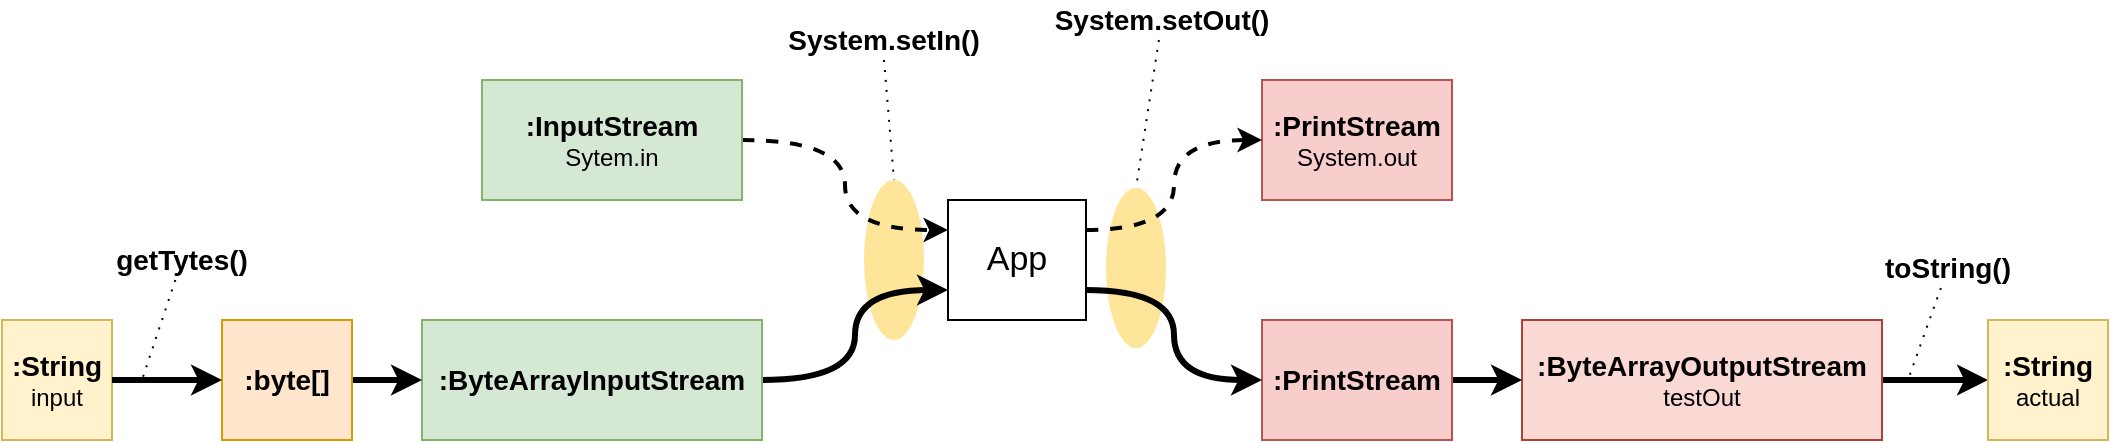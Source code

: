 <mxfile version="14.1.8" type="device"><diagram id="qMp-950SzA7qB4QPN-v_" name="페이지-1"><mxGraphModel dx="1086" dy="806" grid="1" gridSize="10" guides="1" tooltips="1" connect="1" arrows="1" fold="1" page="1" pageScale="1" pageWidth="3300" pageHeight="4681" math="0" shadow="0"><root><mxCell id="0"/><mxCell id="1" parent="0"/><mxCell id="q3XjXOmO_hghUBvPCDGo-25" value="" style="ellipse;whiteSpace=wrap;html=1;fontFamily=Helvetica;fontSize=12;rotation=0;dashed=1;strokeWidth=2;perimeterSpacing=0;flipH=0;strokeColor=none;fillColor=#FFE599;" parent="1" vertex="1"><mxGeometry x="672" y="284" width="30" height="80" as="geometry"/></mxCell><mxCell id="q3XjXOmO_hghUBvPCDGo-21" value="" style="ellipse;whiteSpace=wrap;html=1;fontFamily=Helvetica;fontSize=12;rotation=0;dashed=1;strokeWidth=2;perimeterSpacing=0;strokeColor=none;fillColor=#FFE599;" parent="1" vertex="1"><mxGeometry x="551" y="280" width="30" height="80" as="geometry"/></mxCell><mxCell id="q3XjXOmO_hghUBvPCDGo-7" value="" style="edgeStyle=orthogonalEdgeStyle;rounded=0;orthogonalLoop=1;jettySize=auto;html=1;fontFamily=Helvetica;fontSize=12;strokeWidth=3;" parent="1" source="q3XjXOmO_hghUBvPCDGo-1" target="q3XjXOmO_hghUBvPCDGo-6" edge="1"><mxGeometry relative="1" as="geometry"/></mxCell><mxCell id="q3XjXOmO_hghUBvPCDGo-1" value="&lt;span style=&quot;text-align: left;&quot;&gt;&lt;b&gt;&lt;font style=&quot;font-size: 14px&quot;&gt;:ByteArrayOutputStream&lt;/font&gt;&lt;/b&gt;&lt;br style=&quot;font-size: 12px&quot;&gt;testOut&lt;br style=&quot;font-size: 12px&quot;&gt;&lt;/span&gt;" style="rounded=0;whiteSpace=wrap;html=1;fontFamily=Helvetica;fontSize=12;fillColor=#fad9d5;strokeColor=#ae4132;labelBackgroundColor=none;" parent="1" vertex="1"><mxGeometry x="880" y="350" width="180" height="60" as="geometry"/></mxCell><mxCell id="q3XjXOmO_hghUBvPCDGo-4" style="edgeStyle=orthogonalEdgeStyle;rounded=0;orthogonalLoop=1;jettySize=auto;html=1;entryX=0;entryY=0.5;entryDx=0;entryDy=0;fontFamily=Helvetica;fontSize=12;strokeWidth=3;" parent="1" source="q3XjXOmO_hghUBvPCDGo-2" target="q3XjXOmO_hghUBvPCDGo-1" edge="1"><mxGeometry relative="1" as="geometry"/></mxCell><mxCell id="q3XjXOmO_hghUBvPCDGo-2" value="&lt;b&gt;&lt;font style=&quot;font-size: 14px&quot;&gt;:PrintStream&lt;/font&gt;&lt;/b&gt;" style="whiteSpace=wrap;html=1;rounded=0;fontFamily=Helvetica;fontSize=12;fillColor=#f8cecc;strokeColor=#b85450;" parent="1" vertex="1"><mxGeometry x="750" y="350" width="95" height="60" as="geometry"/></mxCell><mxCell id="q3XjXOmO_hghUBvPCDGo-6" value="&lt;span style=&quot;text-align: left;&quot;&gt;&lt;b&gt;&lt;font style=&quot;font-size: 14px&quot;&gt;:String&lt;/font&gt;&lt;/b&gt;&lt;br&gt;actual&lt;br style=&quot;font-size: 12px&quot;&gt;&lt;/span&gt;" style="rounded=0;whiteSpace=wrap;html=1;fontFamily=Helvetica;fontSize=12;fillColor=#fff2cc;strokeColor=#d6b656;labelBackgroundColor=none;" parent="1" vertex="1"><mxGeometry x="1113" y="350" width="60" height="60" as="geometry"/></mxCell><mxCell id="q3XjXOmO_hghUBvPCDGo-8" value="&lt;b&gt;&lt;font style=&quot;font-size: 14px&quot;&gt;:PrintStream&lt;/font&gt;&lt;/b&gt;&lt;br&gt;System.out" style="whiteSpace=wrap;html=1;rounded=0;fontFamily=Helvetica;fontSize=12;fillColor=#f8cecc;strokeColor=#b85450;" parent="1" vertex="1"><mxGeometry x="750" y="230" width="95" height="60" as="geometry"/></mxCell><mxCell id="q3XjXOmO_hghUBvPCDGo-11" style="rounded=0;orthogonalLoop=1;jettySize=auto;html=1;fontFamily=Helvetica;fontSize=12;entryX=0;entryY=0.5;entryDx=0;entryDy=0;exitX=1;exitY=0.75;exitDx=0;exitDy=0;edgeStyle=orthogonalEdgeStyle;curved=1;strokeWidth=3;" parent="1" source="q3XjXOmO_hghUBvPCDGo-10" target="q3XjXOmO_hghUBvPCDGo-2" edge="1"><mxGeometry relative="1" as="geometry"/></mxCell><mxCell id="q3XjXOmO_hghUBvPCDGo-12" style="edgeStyle=orthogonalEdgeStyle;rounded=0;orthogonalLoop=1;jettySize=auto;html=1;exitX=1;exitY=0.25;exitDx=0;exitDy=0;entryX=0;entryY=0.5;entryDx=0;entryDy=0;fontFamily=Helvetica;fontSize=12;dashed=1;curved=1;strokeWidth=2;" parent="1" source="q3XjXOmO_hghUBvPCDGo-10" target="q3XjXOmO_hghUBvPCDGo-8" edge="1"><mxGeometry relative="1" as="geometry"/></mxCell><mxCell id="q3XjXOmO_hghUBvPCDGo-10" value="App" style="rounded=0;whiteSpace=wrap;html=1;fontFamily=Helvetica;fontSize=17;" parent="1" vertex="1"><mxGeometry x="593" y="290" width="69" height="60" as="geometry"/></mxCell><mxCell id="q3XjXOmO_hghUBvPCDGo-16" style="edgeStyle=orthogonalEdgeStyle;curved=1;rounded=0;orthogonalLoop=1;jettySize=auto;html=1;entryX=0;entryY=0.75;entryDx=0;entryDy=0;fontFamily=Helvetica;fontSize=12;strokeWidth=3;" parent="1" source="q3XjXOmO_hghUBvPCDGo-15" target="q3XjXOmO_hghUBvPCDGo-10" edge="1"><mxGeometry relative="1" as="geometry"/></mxCell><mxCell id="q3XjXOmO_hghUBvPCDGo-15" value="&lt;font style=&quot;font-size: 14px&quot;&gt;&lt;b&gt;:ByteArrayInputStream&lt;/b&gt;&lt;/font&gt;" style="whiteSpace=wrap;html=1;rounded=0;fontFamily=Helvetica;fontSize=12;fillColor=#d5e8d4;strokeColor=#82b366;" parent="1" vertex="1"><mxGeometry x="330" y="350" width="170" height="60" as="geometry"/></mxCell><mxCell id="q3XjXOmO_hghUBvPCDGo-18" style="edgeStyle=orthogonalEdgeStyle;curved=1;rounded=0;orthogonalLoop=1;jettySize=auto;html=1;dashed=1;fontFamily=Helvetica;fontSize=12;entryX=0;entryY=0.25;entryDx=0;entryDy=0;strokeWidth=2;" parent="1" source="q3XjXOmO_hghUBvPCDGo-17" target="q3XjXOmO_hghUBvPCDGo-10" edge="1"><mxGeometry relative="1" as="geometry"><mxPoint x="590" y="260" as="targetPoint"/></mxGeometry></mxCell><mxCell id="q3XjXOmO_hghUBvPCDGo-17" value="&lt;b&gt;&lt;font style=&quot;font-size: 14px&quot;&gt;:InputStream&lt;/font&gt;&lt;/b&gt;&lt;br&gt;Sytem.in" style="whiteSpace=wrap;html=1;rounded=0;fontFamily=Helvetica;fontSize=12;fillColor=#d5e8d4;strokeColor=#82b366;" parent="1" vertex="1"><mxGeometry x="360" y="230" width="130" height="60" as="geometry"/></mxCell><mxCell id="q3XjXOmO_hghUBvPCDGo-20" style="edgeStyle=orthogonalEdgeStyle;curved=1;rounded=0;orthogonalLoop=1;jettySize=auto;html=1;entryX=0;entryY=0.5;entryDx=0;entryDy=0;fontFamily=Helvetica;fontSize=12;strokeWidth=3;" parent="1" source="q3XjXOmO_hghUBvPCDGo-26" target="q3XjXOmO_hghUBvPCDGo-15" edge="1"><mxGeometry relative="1" as="geometry"><mxPoint x="290" y="380" as="targetPoint"/></mxGeometry></mxCell><mxCell id="q3XjXOmO_hghUBvPCDGo-19" value="&lt;span style=&quot;text-align: left;&quot;&gt;&lt;b&gt;&lt;font style=&quot;font-size: 14px&quot;&gt;:String&lt;/font&gt;&lt;/b&gt;&lt;br&gt;input&lt;br style=&quot;font-size: 12px&quot;&gt;&lt;/span&gt;" style="rounded=0;whiteSpace=wrap;html=1;fontFamily=Helvetica;fontSize=12;fillColor=#fff2cc;strokeColor=#d6b656;labelBackgroundColor=none;" parent="1" vertex="1"><mxGeometry x="120" y="350" width="55" height="60" as="geometry"/></mxCell><mxCell id="q3XjXOmO_hghUBvPCDGo-26" value="&lt;span style=&quot;text-align: left;&quot;&gt;&lt;b&gt;&lt;font style=&quot;font-size: 14px&quot;&gt;:byte[]&lt;/font&gt;&lt;/b&gt;&lt;br style=&quot;font-size: 12px&quot;&gt;&lt;/span&gt;" style="rounded=0;whiteSpace=wrap;html=1;fontFamily=Helvetica;fontSize=12;fillColor=#ffe6cc;strokeColor=#d79b00;labelBackgroundColor=none;" parent="1" vertex="1"><mxGeometry x="230" y="350" width="65" height="60" as="geometry"/></mxCell><mxCell id="q3XjXOmO_hghUBvPCDGo-29" style="edgeStyle=orthogonalEdgeStyle;curved=1;rounded=0;orthogonalLoop=1;jettySize=auto;html=1;entryX=0;entryY=0.5;entryDx=0;entryDy=0;fontFamily=Helvetica;fontSize=12;strokeWidth=3;" parent="1" source="q3XjXOmO_hghUBvPCDGo-19" target="q3XjXOmO_hghUBvPCDGo-26" edge="1"><mxGeometry relative="1" as="geometry"><mxPoint x="175" y="380" as="sourcePoint"/><mxPoint x="340" y="380" as="targetPoint"/></mxGeometry></mxCell><mxCell id="q3XjXOmO_hghUBvPCDGo-31" style="rounded=0;orthogonalLoop=1;jettySize=auto;html=1;exitX=0.5;exitY=1;exitDx=0;exitDy=0;fontFamily=Helvetica;fontSize=12;endArrow=none;endFill=0;dashed=1;dashPattern=1 4;entryX=0.5;entryY=0;entryDx=0;entryDy=0;" parent="1" source="q3XjXOmO_hghUBvPCDGo-30" target="q3XjXOmO_hghUBvPCDGo-21" edge="1"><mxGeometry relative="1" as="geometry"/></mxCell><mxCell id="q3XjXOmO_hghUBvPCDGo-30" value="System.setIn()" style="text;html=1;strokeColor=none;fillColor=none;align=center;verticalAlign=middle;whiteSpace=wrap;rounded=0;dashed=1;fontFamily=Helvetica;fontSize=14;fontStyle=1;" parent="1" vertex="1"><mxGeometry x="541" y="200" width="40" height="20" as="geometry"/></mxCell><mxCell id="q3XjXOmO_hghUBvPCDGo-35" style="edgeStyle=none;rounded=0;orthogonalLoop=1;jettySize=auto;html=1;entryX=0.5;entryY=0;entryDx=0;entryDy=0;dashed=1;dashPattern=1 4;endArrow=none;endFill=0;fontFamily=Helvetica;fontSize=14;" parent="1" source="q3XjXOmO_hghUBvPCDGo-34" target="q3XjXOmO_hghUBvPCDGo-25" edge="1"><mxGeometry relative="1" as="geometry"/></mxCell><mxCell id="q3XjXOmO_hghUBvPCDGo-34" value="System.setOut()" style="text;html=1;strokeColor=none;fillColor=none;align=center;verticalAlign=middle;whiteSpace=wrap;rounded=0;dashed=1;fontFamily=Helvetica;fontSize=14;fontStyle=1;" parent="1" vertex="1"><mxGeometry x="680" y="190" width="40" height="20" as="geometry"/></mxCell><mxCell id="q3XjXOmO_hghUBvPCDGo-37" style="edgeStyle=none;rounded=0;orthogonalLoop=1;jettySize=auto;html=1;dashed=1;dashPattern=1 4;endArrow=none;endFill=0;fontFamily=Helvetica;fontSize=14;" parent="1" source="q3XjXOmO_hghUBvPCDGo-36" edge="1"><mxGeometry relative="1" as="geometry"><mxPoint x="190" y="380" as="targetPoint"/></mxGeometry></mxCell><mxCell id="q3XjXOmO_hghUBvPCDGo-36" value="getTytes()" style="text;html=1;strokeColor=none;fillColor=none;align=center;verticalAlign=middle;whiteSpace=wrap;rounded=0;dashed=1;fontFamily=Helvetica;fontSize=14;fontStyle=1;" parent="1" vertex="1"><mxGeometry x="190" y="310" width="40" height="20" as="geometry"/></mxCell><mxCell id="q3XjXOmO_hghUBvPCDGo-41" style="edgeStyle=none;rounded=0;orthogonalLoop=1;jettySize=auto;html=1;dashed=1;dashPattern=1 4;endArrow=none;endFill=0;fontFamily=Helvetica;fontSize=14;" parent="1" source="q3XjXOmO_hghUBvPCDGo-38" edge="1"><mxGeometry relative="1" as="geometry"><mxPoint x="1073" y="380" as="targetPoint"/></mxGeometry></mxCell><mxCell id="q3XjXOmO_hghUBvPCDGo-38" value="toString()" style="text;html=1;strokeColor=none;fillColor=none;align=center;verticalAlign=middle;whiteSpace=wrap;rounded=0;dashed=1;fontFamily=Helvetica;fontSize=14;fontStyle=1;" parent="1" vertex="1"><mxGeometry x="1073" y="314" width="40" height="20" as="geometry"/></mxCell></root></mxGraphModel></diagram></mxfile>